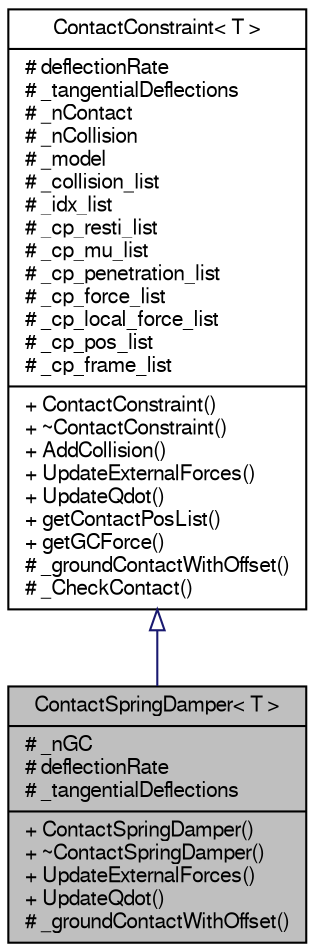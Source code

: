 digraph "ContactSpringDamper&lt; T &gt;"
{
  edge [fontname="FreeSans",fontsize="10",labelfontname="FreeSans",labelfontsize="10"];
  node [fontname="FreeSans",fontsize="10",shape=record];
  Node1 [label="{ContactSpringDamper\< T \>\n|# _nGC\l# deflectionRate\l# _tangentialDeflections\l|+ ContactSpringDamper()\l+ ~ContactSpringDamper()\l+ UpdateExternalForces()\l+ UpdateQdot()\l# _groundContactWithOffset()\l}",height=0.2,width=0.4,color="black", fillcolor="grey75", style="filled", fontcolor="black"];
  Node2 -> Node1 [dir="back",color="midnightblue",fontsize="10",style="solid",arrowtail="onormal",fontname="FreeSans"];
  Node2 [label="{ContactConstraint\< T \>\n|# deflectionRate\l# _tangentialDeflections\l# _nContact\l# _nCollision\l# _model\l# _collision_list\l# _idx_list\l# _cp_resti_list\l# _cp_mu_list\l# _cp_penetration_list\l# _cp_force_list\l# _cp_local_force_list\l# _cp_pos_list\l# _cp_frame_list\l|+ ContactConstraint()\l+ ~ContactConstraint()\l+ AddCollision()\l+ UpdateExternalForces()\l+ UpdateQdot()\l+ getContactPosList()\l+ getGCForce()\l# _groundContactWithOffset()\l# _CheckContact()\l}",height=0.2,width=0.4,color="black", fillcolor="white", style="filled",URL="$d7/d6c/class_contact_constraint.html"];
}
